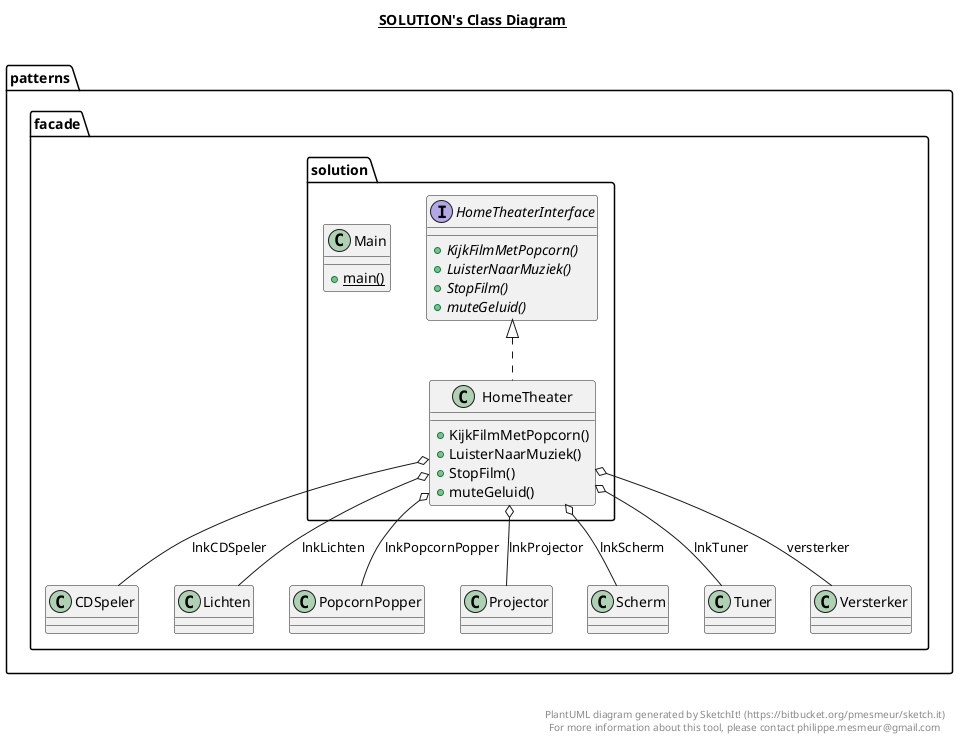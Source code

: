 @startuml

title __SOLUTION's Class Diagram__\n

  namespace patterns.facade {
    namespace solution {
      class patterns.facade.solution.HomeTheater {
          + KijkFilmMetPopcorn()
          + LuisterNaarMuziek()
          + StopFilm()
          + muteGeluid()
      }
    }
  }
  

  namespace patterns.facade {
    namespace solution {
      interface patterns.facade.solution.HomeTheaterInterface {
          {abstract} + KijkFilmMetPopcorn()
          {abstract} + LuisterNaarMuziek()
          {abstract} + StopFilm()
          {abstract} + muteGeluid()
      }
    }
  }
  

  namespace patterns.facade {
    namespace solution {
      class patterns.facade.solution.Main {
          {static} + main()
      }
    }
  }
  

  patterns.facade.solution.HomeTheater .up.|> patterns.facade.solution.HomeTheaterInterface
  patterns.facade.solution.HomeTheater o-- patterns.facade.CDSpeler : lnkCDSpeler
  patterns.facade.solution.HomeTheater o-- patterns.facade.Lichten : lnkLichten
  patterns.facade.solution.HomeTheater o-- patterns.facade.PopcornPopper : lnkPopcornPopper
  patterns.facade.solution.HomeTheater o-- patterns.facade.Projector : lnkProjector
  patterns.facade.solution.HomeTheater o-- patterns.facade.Scherm : lnkScherm
  patterns.facade.solution.HomeTheater o-- patterns.facade.Tuner : lnkTuner
  patterns.facade.solution.HomeTheater o-- patterns.facade.Versterker : versterker


right footer


PlantUML diagram generated by SketchIt! (https://bitbucket.org/pmesmeur/sketch.it)
For more information about this tool, please contact philippe.mesmeur@gmail.com
endfooter

@enduml
